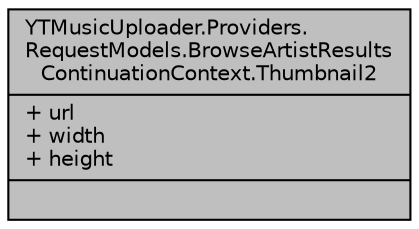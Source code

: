 digraph "YTMusicUploader.Providers.RequestModels.BrowseArtistResultsContinuationContext.Thumbnail2"
{
 // LATEX_PDF_SIZE
  edge [fontname="Helvetica",fontsize="10",labelfontname="Helvetica",labelfontsize="10"];
  node [fontname="Helvetica",fontsize="10",shape=record];
  Node1 [label="{YTMusicUploader.Providers.\lRequestModels.BrowseArtistResults\lContinuationContext.Thumbnail2\n|+ url\l+ width\l+ height\l|}",height=0.2,width=0.4,color="black", fillcolor="grey75", style="filled", fontcolor="black",tooltip=" "];
}
